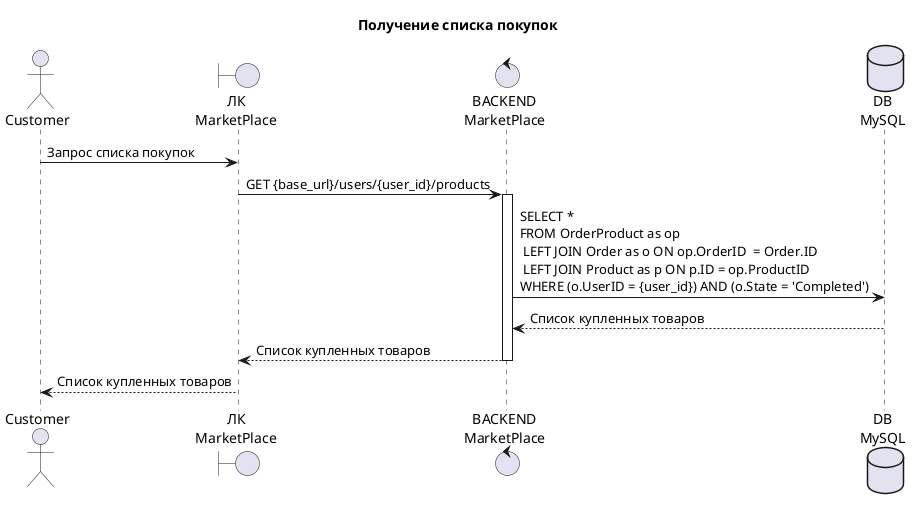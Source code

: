 @startuml
hide unlinked

title Получение списка покупок
actor Customer as C 
boundary "ЛК\nMarketPlace"	as MP
control "BACKEND\nMarketPlace"	as CMP
database "DB\nMySQL" as DB
participant PayGateway as PG
queue Kafka as K
control "BACKEND\nStorehouse"	as CSH
actor UserSH as USH


'C -> MP : Регистрационные данные\n GET {base_url}/users/{user_id}
'MP --> C : Фрма ЛК
C -> MP : Запрос списка покупок
MP -> CMP : GET {base_url}/users/{user_id}/products
activate CMP
CMP -> DB : SELECT *\nFROM OrderProduct as op \n LEFT JOIN Order as o ON op.OrderID  = Order.ID\n LEFT JOIN Product as p ON p.ID = op.ProductID\nWHERE (o.UserID = {user_id}) AND (o.State = 'Completed')
CMP <-- DB : Список купленных товаров
MP <-- CMP : Список купленных товаров
deactivate CMP
MP --> C : Список купленных товаров

@enduml

